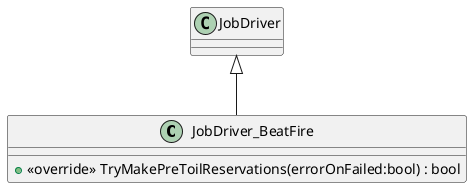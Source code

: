 @startuml
class JobDriver_BeatFire {
    + <<override>> TryMakePreToilReservations(errorOnFailed:bool) : bool
}
JobDriver <|-- JobDriver_BeatFire
@enduml
